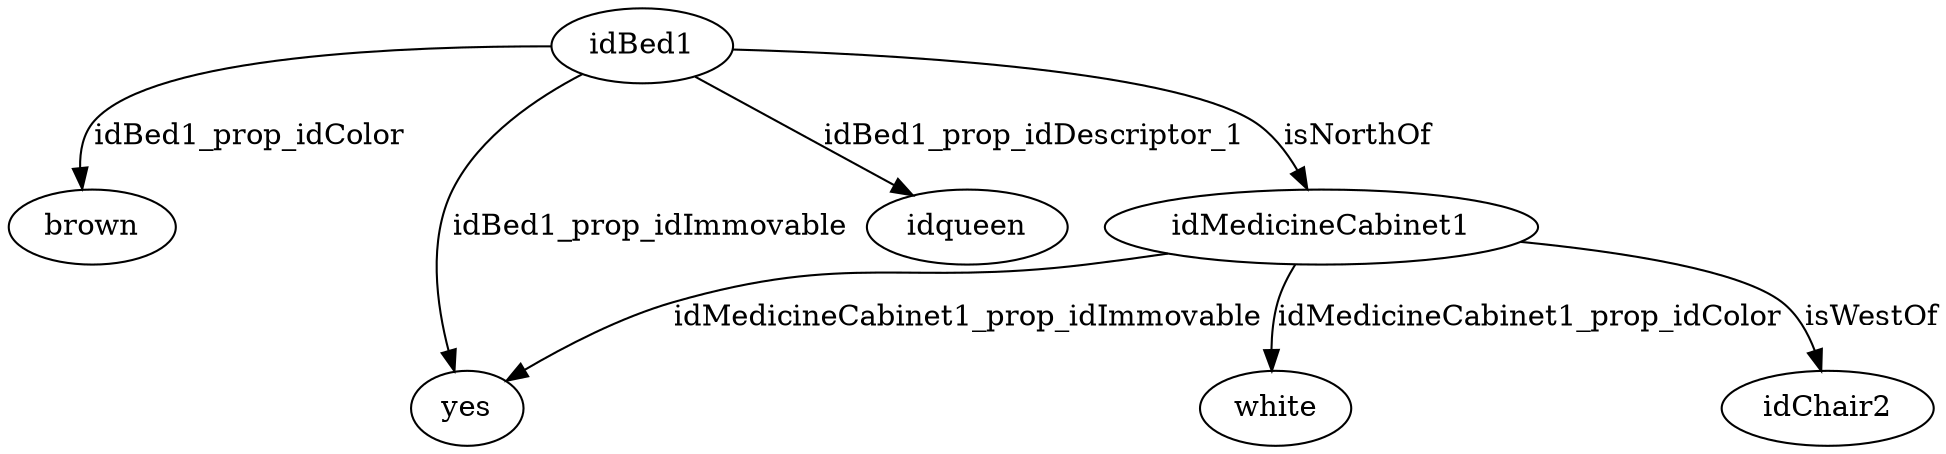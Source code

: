 strict digraph  {
idBed1 [node_type=entity_node, root=root];
brown;
yes;
idqueen;
idMedicineCabinet1;
white;
idChair2;
idBed1 -> brown  [edge_type=property, label=idBed1_prop_idColor];
idBed1 -> yes  [edge_type=property, label=idBed1_prop_idImmovable];
idBed1 -> idqueen  [edge_type=property, label=idBed1_prop_idDescriptor_1];
idBed1 -> idMedicineCabinet1  [edge_type=relationship, label=isNorthOf];
idMedicineCabinet1 -> white  [edge_type=property, label=idMedicineCabinet1_prop_idColor];
idMedicineCabinet1 -> yes  [edge_type=property, label=idMedicineCabinet1_prop_idImmovable];
idMedicineCabinet1 -> idChair2  [edge_type=relationship, label=isWestOf];
}
